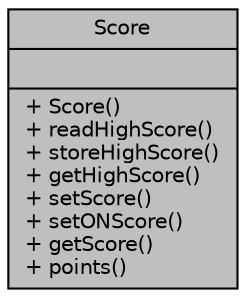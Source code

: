 digraph "Score"
{
  edge [fontname="Helvetica",fontsize="10",labelfontname="Helvetica",labelfontsize="10"];
  node [fontname="Helvetica",fontsize="10",shape=record];
  Node1 [label="{Score\n||+ Score()\l+ readHighScore()\l+ storeHighScore()\l+ getHighScore()\l+ setScore()\l+ setONScore()\l+ getScore()\l+ points()\l}",height=0.2,width=0.4,color="black", fillcolor="grey75", style="filled", fontcolor="black"];
}
